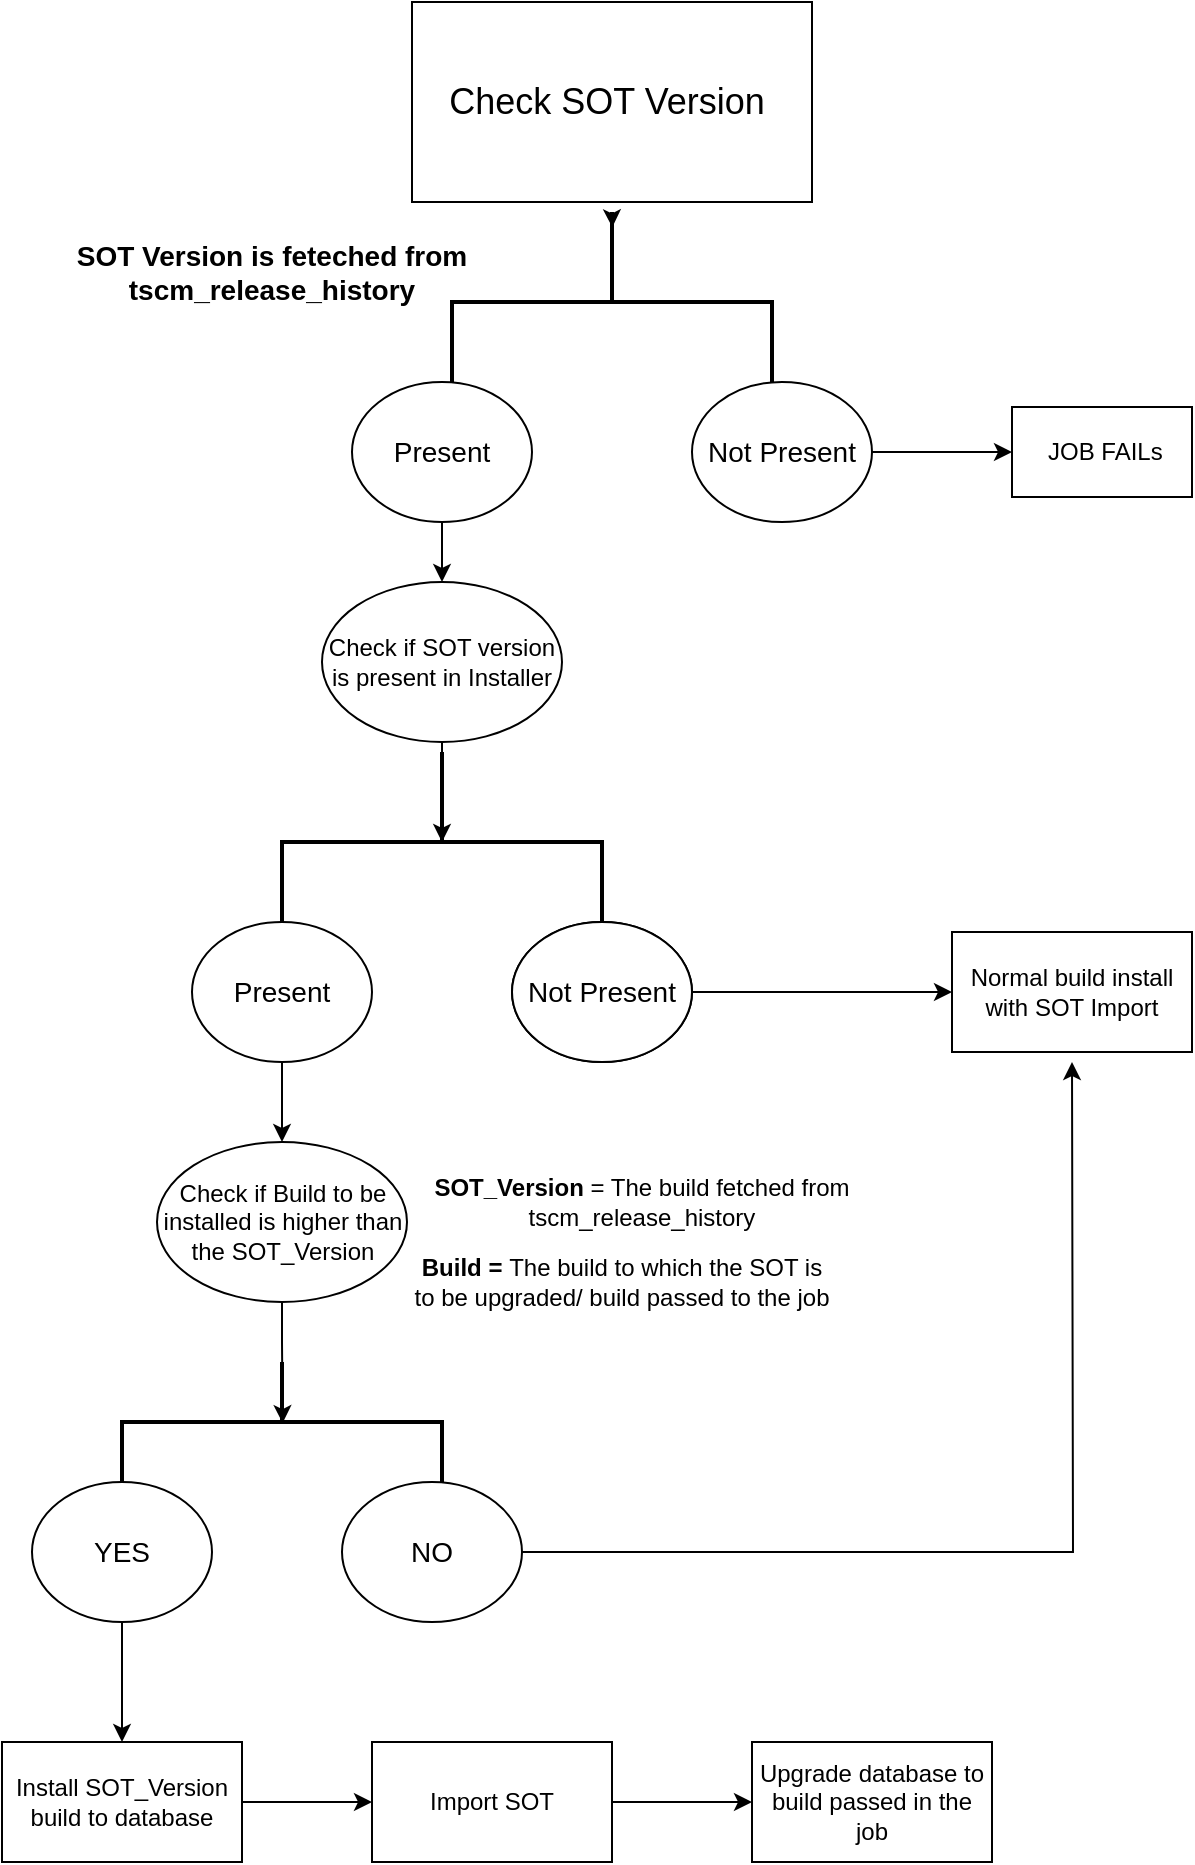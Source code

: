 <mxfile version="13.10.2" type="github"><diagram id="nkAEnzx-kGQ6jUIN0fJG" name="Page-1"><mxGraphModel dx="950" dy="435" grid="1" gridSize="10" guides="1" tooltips="1" connect="1" arrows="1" fold="1" page="1" pageScale="1" pageWidth="850" pageHeight="1100" math="0" shadow="0"><root><mxCell id="0"/><mxCell id="1" parent="0"/><mxCell id="zfi3MsZ4uN1Q1gXOTlNm-1" value="&lt;font style=&quot;font-size: 18px&quot;&gt;Check SOT Version&amp;nbsp;&lt;/font&gt;" style="rounded=0;whiteSpace=wrap;html=1;" parent="1" vertex="1"><mxGeometry x="300" y="100" width="200" height="100" as="geometry"/></mxCell><mxCell id="zfi3MsZ4uN1Q1gXOTlNm-2" value="&lt;font style=&quot;font-size: 14px&quot;&gt;&lt;b&gt;SOT Version is feteched from tscm_release_history&lt;/b&gt;&lt;/font&gt;" style="text;html=1;strokeColor=none;fillColor=none;align=center;verticalAlign=middle;whiteSpace=wrap;rounded=0;" parent="1" vertex="1"><mxGeometry x="120" y="190" width="220" height="90" as="geometry"/></mxCell><mxCell id="zfi3MsZ4uN1Q1gXOTlNm-8" value="&amp;nbsp;JOB FAILs" style="rounded=0;whiteSpace=wrap;html=1;" parent="1" vertex="1"><mxGeometry x="600" y="302.5" width="90" height="45" as="geometry"/></mxCell><mxCell id="zfi3MsZ4uN1Q1gXOTlNm-9" value="" style="strokeWidth=2;html=1;shape=mxgraph.flowchart.annotation_2;align=left;labelPosition=right;pointerEvents=1;rotation=90;" parent="1" vertex="1"><mxGeometry x="355" y="170" width="90" height="160" as="geometry"/></mxCell><mxCell id="zfi3MsZ4uN1Q1gXOTlNm-19" style="edgeStyle=orthogonalEdgeStyle;rounded=0;orthogonalLoop=1;jettySize=auto;html=1;entryX=0.5;entryY=0;entryDx=0;entryDy=0;" parent="1" source="zfi3MsZ4uN1Q1gXOTlNm-10" target="zfi3MsZ4uN1Q1gXOTlNm-18" edge="1"><mxGeometry relative="1" as="geometry"/></mxCell><mxCell id="zfi3MsZ4uN1Q1gXOTlNm-10" value="&lt;font style=&quot;font-size: 14px&quot;&gt;Present&lt;/font&gt;" style="ellipse;whiteSpace=wrap;html=1;" parent="1" vertex="1"><mxGeometry x="270" y="290" width="90" height="70" as="geometry"/></mxCell><mxCell id="zfi3MsZ4uN1Q1gXOTlNm-14" style="edgeStyle=orthogonalEdgeStyle;rounded=0;orthogonalLoop=1;jettySize=auto;html=1;exitX=1;exitY=0.5;exitDx=0;exitDy=0;entryX=0;entryY=0.5;entryDx=0;entryDy=0;" parent="1" source="zfi3MsZ4uN1Q1gXOTlNm-11" target="zfi3MsZ4uN1Q1gXOTlNm-8" edge="1"><mxGeometry relative="1" as="geometry"/></mxCell><mxCell id="zfi3MsZ4uN1Q1gXOTlNm-11" value="&lt;font style=&quot;font-size: 14px&quot;&gt;Not Present&lt;/font&gt;" style="ellipse;whiteSpace=wrap;html=1;" parent="1" vertex="1"><mxGeometry x="440" y="290" width="90" height="70" as="geometry"/></mxCell><mxCell id="zfi3MsZ4uN1Q1gXOTlNm-15" value="" style="strokeWidth=2;html=1;shape=mxgraph.flowchart.annotation_2;align=left;labelPosition=right;pointerEvents=1;rotation=90;" parent="1" vertex="1"><mxGeometry x="270" y="440" width="90" height="160" as="geometry"/></mxCell><mxCell id="zfi3MsZ4uN1Q1gXOTlNm-20" style="edgeStyle=orthogonalEdgeStyle;rounded=0;orthogonalLoop=1;jettySize=auto;html=1;entryX=0.5;entryY=0.5;entryDx=0;entryDy=0;entryPerimeter=0;" parent="1" source="zfi3MsZ4uN1Q1gXOTlNm-18" target="zfi3MsZ4uN1Q1gXOTlNm-15" edge="1"><mxGeometry relative="1" as="geometry"><Array as="points"><mxPoint x="315" y="510"/><mxPoint x="315" y="510"/></Array></mxGeometry></mxCell><mxCell id="zfi3MsZ4uN1Q1gXOTlNm-18" value="Check if SOT version is present in Installer" style="ellipse;whiteSpace=wrap;html=1;" parent="1" vertex="1"><mxGeometry x="255" y="390" width="120" height="80" as="geometry"/></mxCell><mxCell id="zfi3MsZ4uN1Q1gXOTlNm-29" style="edgeStyle=orthogonalEdgeStyle;rounded=0;orthogonalLoop=1;jettySize=auto;html=1;entryX=0.5;entryY=0;entryDx=0;entryDy=0;" parent="1" source="zfi3MsZ4uN1Q1gXOTlNm-21" target="zfi3MsZ4uN1Q1gXOTlNm-28" edge="1"><mxGeometry relative="1" as="geometry"/></mxCell><mxCell id="zfi3MsZ4uN1Q1gXOTlNm-21" value="&lt;font style=&quot;font-size: 14px&quot;&gt;Present&lt;/font&gt;" style="ellipse;whiteSpace=wrap;html=1;" parent="1" vertex="1"><mxGeometry x="190" y="560" width="90" height="70" as="geometry"/></mxCell><mxCell id="zfi3MsZ4uN1Q1gXOTlNm-25" style="edgeStyle=orthogonalEdgeStyle;rounded=0;orthogonalLoop=1;jettySize=auto;html=1;entryX=0;entryY=0.5;entryDx=0;entryDy=0;" parent="1" source="zfi3MsZ4uN1Q1gXOTlNm-22" target="zfi3MsZ4uN1Q1gXOTlNm-24" edge="1"><mxGeometry relative="1" as="geometry"/></mxCell><mxCell id="zfi3MsZ4uN1Q1gXOTlNm-22" value="&lt;font style=&quot;font-size: 14px&quot;&gt;Not Present&lt;/font&gt;" style="ellipse;whiteSpace=wrap;html=1;" parent="1" vertex="1"><mxGeometry x="350" y="560" width="90" height="70" as="geometry"/></mxCell><mxCell id="zfi3MsZ4uN1Q1gXOTlNm-23" style="edgeStyle=orthogonalEdgeStyle;rounded=0;orthogonalLoop=1;jettySize=auto;html=1;exitX=0;exitY=0.5;exitDx=0;exitDy=0;exitPerimeter=0;entryX=0.085;entryY=0.499;entryDx=0;entryDy=0;entryPerimeter=0;" parent="1" source="zfi3MsZ4uN1Q1gXOTlNm-9" target="zfi3MsZ4uN1Q1gXOTlNm-9" edge="1"><mxGeometry relative="1" as="geometry"/></mxCell><mxCell id="zfi3MsZ4uN1Q1gXOTlNm-24" value="Normal build install with SOT Import" style="rounded=0;whiteSpace=wrap;html=1;" parent="1" vertex="1"><mxGeometry x="570" y="565" width="120" height="60" as="geometry"/></mxCell><mxCell id="zfi3MsZ4uN1Q1gXOTlNm-26" value="" style="strokeWidth=2;html=1;shape=mxgraph.flowchart.annotation_2;align=left;labelPosition=right;pointerEvents=1;rotation=90;" parent="1" vertex="1"><mxGeometry x="205" y="730" width="60" height="160" as="geometry"/></mxCell><mxCell id="zfi3MsZ4uN1Q1gXOTlNm-30" style="edgeStyle=orthogonalEdgeStyle;rounded=0;orthogonalLoop=1;jettySize=auto;html=1;entryX=0.509;entryY=0.498;entryDx=0;entryDy=0;entryPerimeter=0;" parent="1" source="zfi3MsZ4uN1Q1gXOTlNm-28" target="zfi3MsZ4uN1Q1gXOTlNm-26" edge="1"><mxGeometry relative="1" as="geometry"/></mxCell><mxCell id="zfi3MsZ4uN1Q1gXOTlNm-28" value="Check if Build to be installed is higher than the SOT_Version" style="ellipse;whiteSpace=wrap;html=1;" parent="1" vertex="1"><mxGeometry x="172.5" y="670" width="125" height="80" as="geometry"/></mxCell><mxCell id="zfi3MsZ4uN1Q1gXOTlNm-31" value="&lt;font style=&quot;font-size: 14px&quot;&gt;Not Present&lt;/font&gt;" style="ellipse;whiteSpace=wrap;html=1;" parent="1" vertex="1"><mxGeometry x="350" y="560" width="90" height="70" as="geometry"/></mxCell><mxCell id="zfi3MsZ4uN1Q1gXOTlNm-39" style="edgeStyle=orthogonalEdgeStyle;rounded=0;orthogonalLoop=1;jettySize=auto;html=1;entryX=0.5;entryY=0;entryDx=0;entryDy=0;" parent="1" source="zfi3MsZ4uN1Q1gXOTlNm-32" target="zfi3MsZ4uN1Q1gXOTlNm-38" edge="1"><mxGeometry relative="1" as="geometry"/></mxCell><mxCell id="zfi3MsZ4uN1Q1gXOTlNm-32" value="&lt;font style=&quot;font-size: 14px&quot;&gt;YES&lt;/font&gt;" style="ellipse;whiteSpace=wrap;html=1;" parent="1" vertex="1"><mxGeometry x="110" y="840" width="90" height="70" as="geometry"/></mxCell><mxCell id="zfi3MsZ4uN1Q1gXOTlNm-34" style="edgeStyle=orthogonalEdgeStyle;rounded=0;orthogonalLoop=1;jettySize=auto;html=1;" parent="1" source="zfi3MsZ4uN1Q1gXOTlNm-33" edge="1"><mxGeometry relative="1" as="geometry"><mxPoint x="630" y="630" as="targetPoint"/></mxGeometry></mxCell><mxCell id="zfi3MsZ4uN1Q1gXOTlNm-33" value="&lt;font style=&quot;font-size: 14px&quot;&gt;NO&lt;/font&gt;" style="ellipse;whiteSpace=wrap;html=1;" parent="1" vertex="1"><mxGeometry x="265" y="840" width="90" height="70" as="geometry"/></mxCell><mxCell id="zfi3MsZ4uN1Q1gXOTlNm-36" value="&lt;b&gt;SOT_Version&lt;/b&gt;&amp;nbsp;= The build fetched from tscm_release_history" style="text;html=1;strokeColor=none;fillColor=none;align=center;verticalAlign=middle;whiteSpace=wrap;rounded=0;" parent="1" vertex="1"><mxGeometry x="270" y="690" width="290" height="20" as="geometry"/></mxCell><mxCell id="zfi3MsZ4uN1Q1gXOTlNm-37" value="&lt;b&gt;Build = &lt;/b&gt;The build to which the SOT is to be upgraded/ build passed to the job" style="text;html=1;strokeColor=none;fillColor=none;align=center;verticalAlign=middle;whiteSpace=wrap;rounded=0;" parent="1" vertex="1"><mxGeometry x="300" y="730" width="210" height="20" as="geometry"/></mxCell><mxCell id="zfi3MsZ4uN1Q1gXOTlNm-42" style="edgeStyle=orthogonalEdgeStyle;rounded=0;orthogonalLoop=1;jettySize=auto;html=1;entryX=0;entryY=0.5;entryDx=0;entryDy=0;" parent="1" source="zfi3MsZ4uN1Q1gXOTlNm-38" target="zfi3MsZ4uN1Q1gXOTlNm-40" edge="1"><mxGeometry relative="1" as="geometry"/></mxCell><mxCell id="zfi3MsZ4uN1Q1gXOTlNm-38" value="Install SOT_Version build to database" style="rounded=0;whiteSpace=wrap;html=1;" parent="1" vertex="1"><mxGeometry x="95" y="970" width="120" height="60" as="geometry"/></mxCell><mxCell id="zfi3MsZ4uN1Q1gXOTlNm-43" style="edgeStyle=orthogonalEdgeStyle;rounded=0;orthogonalLoop=1;jettySize=auto;html=1;entryX=0;entryY=0.5;entryDx=0;entryDy=0;" parent="1" source="zfi3MsZ4uN1Q1gXOTlNm-40" target="zfi3MsZ4uN1Q1gXOTlNm-41" edge="1"><mxGeometry relative="1" as="geometry"/></mxCell><mxCell id="zfi3MsZ4uN1Q1gXOTlNm-40" value="Import SOT" style="rounded=0;whiteSpace=wrap;html=1;" parent="1" vertex="1"><mxGeometry x="280" y="970" width="120" height="60" as="geometry"/></mxCell><mxCell id="zfi3MsZ4uN1Q1gXOTlNm-41" value="Upgrade database to build passed in the job" style="rounded=0;whiteSpace=wrap;html=1;" parent="1" vertex="1"><mxGeometry x="470" y="970" width="120" height="60" as="geometry"/></mxCell></root></mxGraphModel></diagram></mxfile>